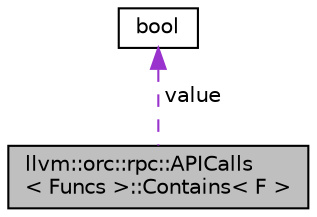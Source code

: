 digraph "llvm::orc::rpc::APICalls&lt; Funcs &gt;::Contains&lt; F &gt;"
{
 // LATEX_PDF_SIZE
  bgcolor="transparent";
  edge [fontname="Helvetica",fontsize="10",labelfontname="Helvetica",labelfontsize="10"];
  node [fontname="Helvetica",fontsize="10",shape="box"];
  Node1 [label="llvm::orc::rpc::APICalls\l\< Funcs \>::Contains\< F \>",height=0.2,width=0.4,color="black", fillcolor="grey75", style="filled", fontcolor="black",tooltip="Test whether this API contains Function F."];
  Node2 -> Node1 [dir="back",color="darkorchid3",fontsize="10",style="dashed",label=" value" ,fontname="Helvetica"];
  Node2 [label="bool",height=0.2,width=0.4,color="black",URL="$classbool.html",tooltip=" "];
}
